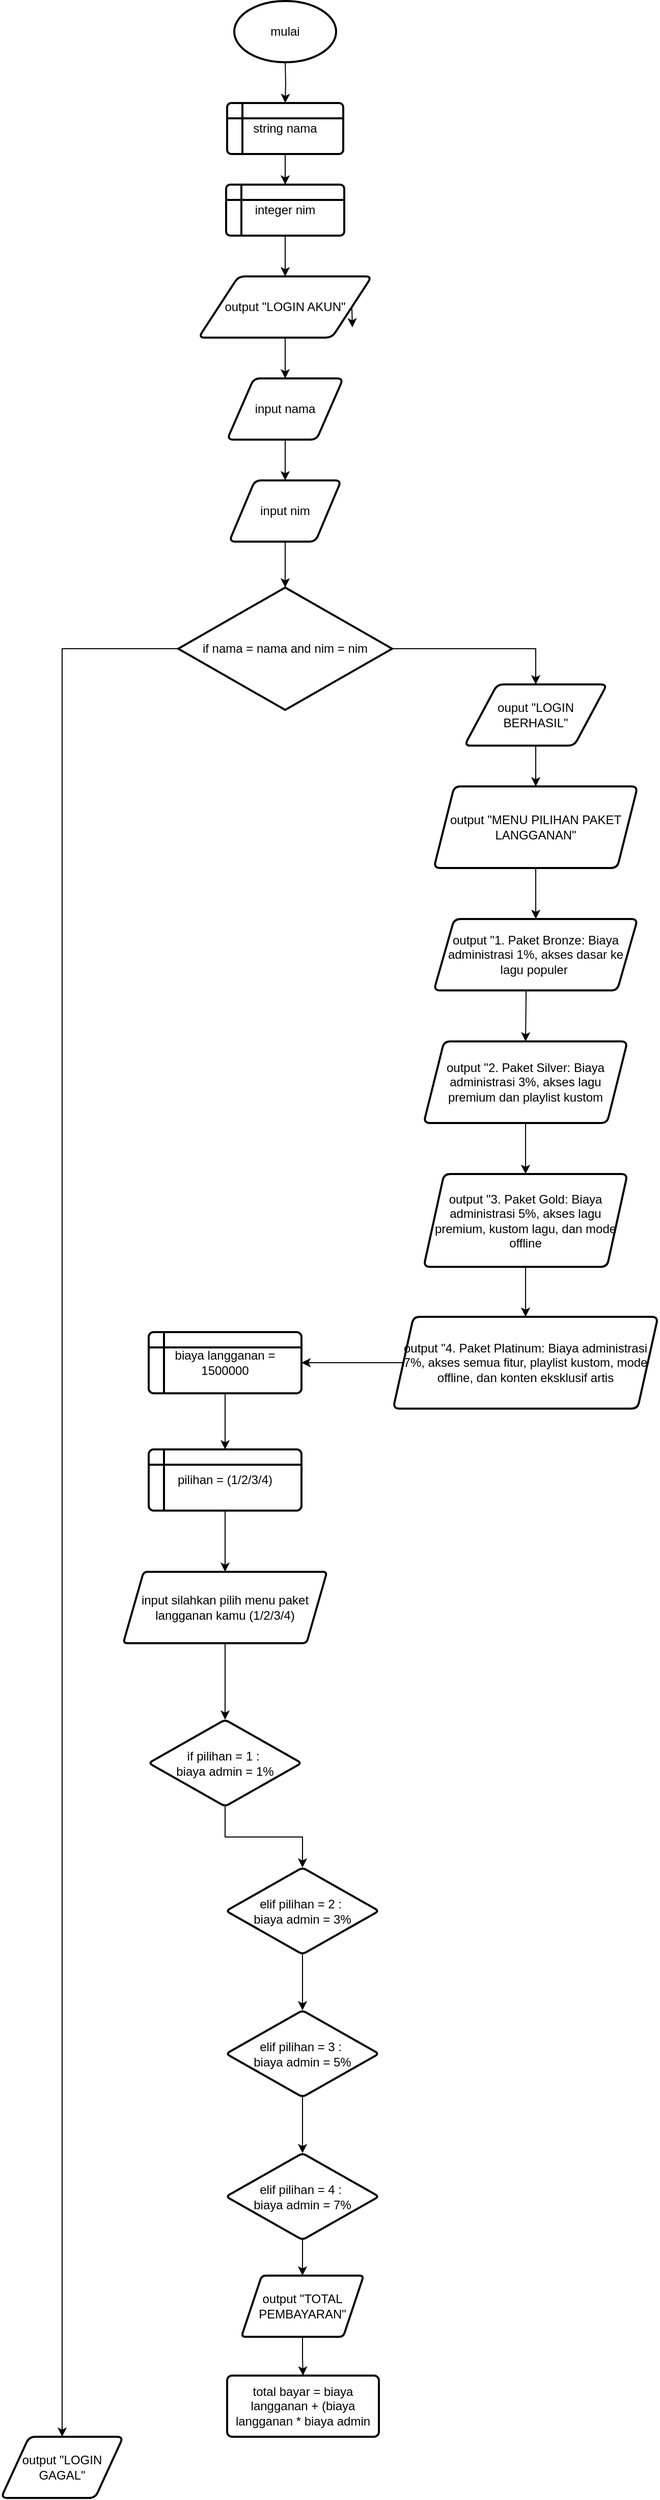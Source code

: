 <mxfile version="28.2.5">
  <diagram name="Halaman-1" id="0sABe5sLsfMhSVW2w9o6">
    <mxGraphModel dx="872" dy="465" grid="1" gridSize="10" guides="1" tooltips="1" connect="1" arrows="1" fold="1" page="1" pageScale="1" pageWidth="827" pageHeight="1169" math="0" shadow="0">
      <root>
        <mxCell id="0" />
        <mxCell id="1" parent="0" />
        <mxCell id="7HKcrPBWrBx7cxBksLMP-6" value="" style="edgeStyle=orthogonalEdgeStyle;rounded=0;orthogonalLoop=1;jettySize=auto;html=1;labelBackgroundColor=none;fontColor=default;" edge="1" parent="1">
          <mxGeometry relative="1" as="geometry">
            <mxPoint x="414" y="70" as="sourcePoint" />
            <mxPoint x="414" y="110" as="targetPoint" />
          </mxGeometry>
        </mxCell>
        <mxCell id="7HKcrPBWrBx7cxBksLMP-23" value="mulai" style="strokeWidth=2;html=1;shape=mxgraph.flowchart.start_1;whiteSpace=wrap;" vertex="1" parent="1">
          <mxGeometry x="364" y="10" width="100" height="60" as="geometry" />
        </mxCell>
        <mxCell id="7HKcrPBWrBx7cxBksLMP-25" style="edgeStyle=orthogonalEdgeStyle;rounded=0;orthogonalLoop=1;jettySize=auto;html=1;exitX=1;exitY=0.5;exitDx=0;exitDy=0;" edge="1" parent="1" source="7HKcrPBWrBx7cxBksLMP-24">
          <mxGeometry relative="1" as="geometry">
            <mxPoint x="480" y="330" as="targetPoint" />
          </mxGeometry>
        </mxCell>
        <mxCell id="7HKcrPBWrBx7cxBksLMP-33" value="" style="edgeStyle=orthogonalEdgeStyle;rounded=0;orthogonalLoop=1;jettySize=auto;html=1;" edge="1" parent="1" source="7HKcrPBWrBx7cxBksLMP-24" target="7HKcrPBWrBx7cxBksLMP-32">
          <mxGeometry relative="1" as="geometry" />
        </mxCell>
        <mxCell id="7HKcrPBWrBx7cxBksLMP-24" value="output &quot;LOGIN AKUN&quot;" style="shape=parallelogram;html=1;strokeWidth=2;perimeter=parallelogramPerimeter;whiteSpace=wrap;rounded=1;arcSize=12;size=0.23;" vertex="1" parent="1">
          <mxGeometry x="329" y="280" width="170" height="60" as="geometry" />
        </mxCell>
        <mxCell id="7HKcrPBWrBx7cxBksLMP-29" value="" style="edgeStyle=orthogonalEdgeStyle;rounded=0;orthogonalLoop=1;jettySize=auto;html=1;" edge="1" parent="1" source="7HKcrPBWrBx7cxBksLMP-26" target="7HKcrPBWrBx7cxBksLMP-27">
          <mxGeometry relative="1" as="geometry" />
        </mxCell>
        <mxCell id="7HKcrPBWrBx7cxBksLMP-26" value="string nama" style="shape=internalStorage;whiteSpace=wrap;html=1;dx=15;dy=15;rounded=1;arcSize=8;strokeWidth=2;" vertex="1" parent="1">
          <mxGeometry x="357" y="110" width="114" height="50" as="geometry" />
        </mxCell>
        <mxCell id="7HKcrPBWrBx7cxBksLMP-30" value="" style="edgeStyle=orthogonalEdgeStyle;rounded=0;orthogonalLoop=1;jettySize=auto;html=1;" edge="1" parent="1" source="7HKcrPBWrBx7cxBksLMP-27" target="7HKcrPBWrBx7cxBksLMP-24">
          <mxGeometry relative="1" as="geometry" />
        </mxCell>
        <mxCell id="7HKcrPBWrBx7cxBksLMP-27" value="integer nim" style="shape=internalStorage;whiteSpace=wrap;html=1;dx=15;dy=15;rounded=1;arcSize=8;strokeWidth=2;" vertex="1" parent="1">
          <mxGeometry x="356" y="190" width="116" height="50" as="geometry" />
        </mxCell>
        <mxCell id="7HKcrPBWrBx7cxBksLMP-38" value="" style="edgeStyle=orthogonalEdgeStyle;rounded=0;orthogonalLoop=1;jettySize=auto;html=1;" edge="1" parent="1" source="7HKcrPBWrBx7cxBksLMP-31" target="7HKcrPBWrBx7cxBksLMP-37">
          <mxGeometry relative="1" as="geometry" />
        </mxCell>
        <mxCell id="7HKcrPBWrBx7cxBksLMP-31" value="input nim" style="shape=parallelogram;html=1;strokeWidth=2;perimeter=parallelogramPerimeter;whiteSpace=wrap;rounded=1;arcSize=12;size=0.23;" vertex="1" parent="1">
          <mxGeometry x="359" y="480" width="110" height="60" as="geometry" />
        </mxCell>
        <mxCell id="7HKcrPBWrBx7cxBksLMP-34" value="" style="edgeStyle=orthogonalEdgeStyle;rounded=0;orthogonalLoop=1;jettySize=auto;html=1;" edge="1" parent="1" source="7HKcrPBWrBx7cxBksLMP-32" target="7HKcrPBWrBx7cxBksLMP-31">
          <mxGeometry relative="1" as="geometry" />
        </mxCell>
        <mxCell id="7HKcrPBWrBx7cxBksLMP-32" value="input nama" style="shape=parallelogram;html=1;strokeWidth=2;perimeter=parallelogramPerimeter;whiteSpace=wrap;rounded=1;arcSize=12;size=0.23;" vertex="1" parent="1">
          <mxGeometry x="357" y="380" width="114" height="60" as="geometry" />
        </mxCell>
        <mxCell id="7HKcrPBWrBx7cxBksLMP-91" style="edgeStyle=orthogonalEdgeStyle;rounded=0;orthogonalLoop=1;jettySize=auto;html=1;exitX=0;exitY=0.5;exitDx=0;exitDy=0;exitPerimeter=0;entryX=0.5;entryY=0;entryDx=0;entryDy=0;" edge="1" parent="1" source="7HKcrPBWrBx7cxBksLMP-37" target="7HKcrPBWrBx7cxBksLMP-90">
          <mxGeometry relative="1" as="geometry" />
        </mxCell>
        <mxCell id="7HKcrPBWrBx7cxBksLMP-96" style="edgeStyle=orthogonalEdgeStyle;rounded=0;orthogonalLoop=1;jettySize=auto;html=1;exitX=1;exitY=0.5;exitDx=0;exitDy=0;exitPerimeter=0;entryX=0.5;entryY=0;entryDx=0;entryDy=0;" edge="1" parent="1" source="7HKcrPBWrBx7cxBksLMP-37" target="7HKcrPBWrBx7cxBksLMP-39">
          <mxGeometry relative="1" as="geometry" />
        </mxCell>
        <mxCell id="7HKcrPBWrBx7cxBksLMP-37" value="if nama = nama and nim = nim" style="strokeWidth=2;html=1;shape=mxgraph.flowchart.decision;whiteSpace=wrap;" vertex="1" parent="1">
          <mxGeometry x="309" y="585" width="210" height="120" as="geometry" />
        </mxCell>
        <mxCell id="7HKcrPBWrBx7cxBksLMP-47" value="" style="edgeStyle=orthogonalEdgeStyle;rounded=0;orthogonalLoop=1;jettySize=auto;html=1;" edge="1" parent="1" source="7HKcrPBWrBx7cxBksLMP-39" target="7HKcrPBWrBx7cxBksLMP-46">
          <mxGeometry relative="1" as="geometry" />
        </mxCell>
        <mxCell id="7HKcrPBWrBx7cxBksLMP-39" value="ouput &quot;LOGIN BERHASIL&quot;" style="shape=parallelogram;html=1;strokeWidth=2;perimeter=parallelogramPerimeter;whiteSpace=wrap;rounded=1;arcSize=12;size=0.23;align=center;fontStyle=0" vertex="1" parent="1">
          <mxGeometry x="590" y="680" width="140" height="60" as="geometry" />
        </mxCell>
        <mxCell id="7HKcrPBWrBx7cxBksLMP-56" value="" style="edgeStyle=orthogonalEdgeStyle;rounded=0;orthogonalLoop=1;jettySize=auto;html=1;" edge="1" parent="1" source="7HKcrPBWrBx7cxBksLMP-46" target="7HKcrPBWrBx7cxBksLMP-55">
          <mxGeometry relative="1" as="geometry" />
        </mxCell>
        <mxCell id="7HKcrPBWrBx7cxBksLMP-46" value="output &quot;MENU PILIHAN PAKET LANGGANAN&quot;" style="shape=parallelogram;perimeter=parallelogramPerimeter;whiteSpace=wrap;html=1;fixedSize=1;strokeWidth=2;rounded=1;arcSize=12;fontStyle=0;" vertex="1" parent="1">
          <mxGeometry x="560" y="780" width="200" height="80" as="geometry" />
        </mxCell>
        <mxCell id="7HKcrPBWrBx7cxBksLMP-53" value="" style="edgeStyle=orthogonalEdgeStyle;rounded=0;orthogonalLoop=1;jettySize=auto;html=1;" edge="1" parent="1" target="7HKcrPBWrBx7cxBksLMP-52">
          <mxGeometry relative="1" as="geometry">
            <mxPoint x="650" y="940" as="sourcePoint" />
          </mxGeometry>
        </mxCell>
        <mxCell id="7HKcrPBWrBx7cxBksLMP-60" value="" style="edgeStyle=orthogonalEdgeStyle;rounded=0;orthogonalLoop=1;jettySize=auto;html=1;" edge="1" parent="1" source="7HKcrPBWrBx7cxBksLMP-52" target="7HKcrPBWrBx7cxBksLMP-59">
          <mxGeometry relative="1" as="geometry" />
        </mxCell>
        <mxCell id="7HKcrPBWrBx7cxBksLMP-52" value="output &quot;2. Paket Silver: Biaya administrasi 3%, akses lagu premium dan playlist kustom" style="shape=parallelogram;perimeter=parallelogramPerimeter;whiteSpace=wrap;html=1;fixedSize=1;strokeWidth=2;rounded=1;arcSize=12;" vertex="1" parent="1">
          <mxGeometry x="550" y="1030" width="200" height="80" as="geometry" />
        </mxCell>
        <mxCell id="7HKcrPBWrBx7cxBksLMP-55" value="output &quot;1. Paket Bronze: Biaya administrasi 1%, akses dasar ke lagu populer&amp;nbsp;" style="shape=parallelogram;perimeter=parallelogramPerimeter;whiteSpace=wrap;html=1;fixedSize=1;strokeWidth=2;rounded=1;arcSize=12;fontStyle=0;" vertex="1" parent="1">
          <mxGeometry x="560" y="910" width="200" height="70" as="geometry" />
        </mxCell>
        <mxCell id="7HKcrPBWrBx7cxBksLMP-62" value="" style="edgeStyle=orthogonalEdgeStyle;rounded=0;orthogonalLoop=1;jettySize=auto;html=1;" edge="1" parent="1" source="7HKcrPBWrBx7cxBksLMP-59" target="7HKcrPBWrBx7cxBksLMP-61">
          <mxGeometry relative="1" as="geometry" />
        </mxCell>
        <mxCell id="7HKcrPBWrBx7cxBksLMP-59" value="output &quot;3. Paket Gold: Biaya administrasi 5%, akses lagu premium, kustom lagu, dan mode offline" style="shape=parallelogram;perimeter=parallelogramPerimeter;whiteSpace=wrap;html=1;fixedSize=1;strokeWidth=2;rounded=1;arcSize=12;" vertex="1" parent="1">
          <mxGeometry x="550" y="1160" width="200" height="91" as="geometry" />
        </mxCell>
        <mxCell id="7HKcrPBWrBx7cxBksLMP-71" style="edgeStyle=orthogonalEdgeStyle;rounded=0;orthogonalLoop=1;jettySize=auto;html=1;exitX=0;exitY=0.5;exitDx=0;exitDy=0;entryX=1;entryY=0.5;entryDx=0;entryDy=0;" edge="1" parent="1" source="7HKcrPBWrBx7cxBksLMP-61" target="7HKcrPBWrBx7cxBksLMP-70">
          <mxGeometry relative="1" as="geometry" />
        </mxCell>
        <mxCell id="7HKcrPBWrBx7cxBksLMP-61" value="output &quot;4. Paket Platinum: Biaya administrasi 7%, akses semua fitur, playlist kustom, mode offline, dan konten eksklusif artis" style="shape=parallelogram;perimeter=parallelogramPerimeter;whiteSpace=wrap;html=1;fixedSize=1;strokeWidth=2;rounded=1;arcSize=12;" vertex="1" parent="1">
          <mxGeometry x="520" y="1300" width="260" height="90" as="geometry" />
        </mxCell>
        <mxCell id="7HKcrPBWrBx7cxBksLMP-73" value="" style="edgeStyle=orthogonalEdgeStyle;rounded=0;orthogonalLoop=1;jettySize=auto;html=1;" edge="1" parent="1" source="7HKcrPBWrBx7cxBksLMP-70" target="7HKcrPBWrBx7cxBksLMP-72">
          <mxGeometry relative="1" as="geometry" />
        </mxCell>
        <mxCell id="7HKcrPBWrBx7cxBksLMP-70" value="biaya langganan = 1500000" style="shape=internalStorage;whiteSpace=wrap;html=1;dx=15;dy=15;rounded=1;arcSize=8;strokeWidth=2;" vertex="1" parent="1">
          <mxGeometry x="280" y="1315" width="150" height="60" as="geometry" />
        </mxCell>
        <mxCell id="7HKcrPBWrBx7cxBksLMP-75" value="" style="edgeStyle=orthogonalEdgeStyle;rounded=0;orthogonalLoop=1;jettySize=auto;html=1;" edge="1" parent="1" source="7HKcrPBWrBx7cxBksLMP-72" target="7HKcrPBWrBx7cxBksLMP-74">
          <mxGeometry relative="1" as="geometry" />
        </mxCell>
        <mxCell id="7HKcrPBWrBx7cxBksLMP-72" value="pilihan = (1/2/3/4)" style="shape=internalStorage;whiteSpace=wrap;html=1;dx=15;dy=15;rounded=1;arcSize=8;strokeWidth=2;" vertex="1" parent="1">
          <mxGeometry x="280" y="1430" width="150" height="60" as="geometry" />
        </mxCell>
        <mxCell id="7HKcrPBWrBx7cxBksLMP-77" value="" style="edgeStyle=orthogonalEdgeStyle;rounded=0;orthogonalLoop=1;jettySize=auto;html=1;" edge="1" parent="1" source="7HKcrPBWrBx7cxBksLMP-74" target="7HKcrPBWrBx7cxBksLMP-76">
          <mxGeometry relative="1" as="geometry" />
        </mxCell>
        <mxCell id="7HKcrPBWrBx7cxBksLMP-74" value="input silahkan pilih menu paket langganan kamu (1/2/3/4)" style="shape=parallelogram;perimeter=parallelogramPerimeter;whiteSpace=wrap;html=1;fixedSize=1;rounded=1;arcSize=8;strokeWidth=2;" vertex="1" parent="1">
          <mxGeometry x="255" y="1550" width="200" height="70" as="geometry" />
        </mxCell>
        <mxCell id="7HKcrPBWrBx7cxBksLMP-79" value="" style="edgeStyle=orthogonalEdgeStyle;rounded=0;orthogonalLoop=1;jettySize=auto;html=1;" edge="1" parent="1" source="7HKcrPBWrBx7cxBksLMP-76" target="7HKcrPBWrBx7cxBksLMP-78">
          <mxGeometry relative="1" as="geometry" />
        </mxCell>
        <mxCell id="7HKcrPBWrBx7cxBksLMP-76" value="if pilihan = 1 :&amp;nbsp;&lt;div&gt;biaya admin = 1%&lt;/div&gt;" style="rhombus;whiteSpace=wrap;html=1;rounded=1;arcSize=8;strokeWidth=2;" vertex="1" parent="1">
          <mxGeometry x="280" y="1695" width="150" height="85" as="geometry" />
        </mxCell>
        <mxCell id="7HKcrPBWrBx7cxBksLMP-81" value="" style="edgeStyle=orthogonalEdgeStyle;rounded=0;orthogonalLoop=1;jettySize=auto;html=1;" edge="1" parent="1" source="7HKcrPBWrBx7cxBksLMP-78" target="7HKcrPBWrBx7cxBksLMP-80">
          <mxGeometry relative="1" as="geometry" />
        </mxCell>
        <mxCell id="7HKcrPBWrBx7cxBksLMP-78" value="elif pilihan = 2 :&amp;nbsp;&lt;div&gt;biaya admin = 3%&lt;/div&gt;" style="rhombus;whiteSpace=wrap;html=1;rounded=1;arcSize=8;strokeWidth=2;" vertex="1" parent="1">
          <mxGeometry x="356" y="1840" width="150" height="85" as="geometry" />
        </mxCell>
        <mxCell id="7HKcrPBWrBx7cxBksLMP-83" value="" style="edgeStyle=orthogonalEdgeStyle;rounded=0;orthogonalLoop=1;jettySize=auto;html=1;" edge="1" parent="1" source="7HKcrPBWrBx7cxBksLMP-80" target="7HKcrPBWrBx7cxBksLMP-82">
          <mxGeometry relative="1" as="geometry" />
        </mxCell>
        <mxCell id="7HKcrPBWrBx7cxBksLMP-80" value="elif pilihan = 3 :&amp;nbsp;&lt;div&gt;biaya admin = 5%&lt;/div&gt;" style="rhombus;whiteSpace=wrap;html=1;rounded=1;arcSize=8;strokeWidth=2;" vertex="1" parent="1">
          <mxGeometry x="356" y="1980" width="150" height="85" as="geometry" />
        </mxCell>
        <mxCell id="7HKcrPBWrBx7cxBksLMP-85" value="" style="edgeStyle=orthogonalEdgeStyle;rounded=0;orthogonalLoop=1;jettySize=auto;html=1;" edge="1" parent="1" source="7HKcrPBWrBx7cxBksLMP-82" target="7HKcrPBWrBx7cxBksLMP-84">
          <mxGeometry relative="1" as="geometry" />
        </mxCell>
        <mxCell id="7HKcrPBWrBx7cxBksLMP-82" value="elif pilihan = 4 :&amp;nbsp;&lt;div&gt;biaya admin = 7%&lt;/div&gt;" style="rhombus;whiteSpace=wrap;html=1;rounded=1;arcSize=8;strokeWidth=2;" vertex="1" parent="1">
          <mxGeometry x="356" y="2120" width="150" height="85" as="geometry" />
        </mxCell>
        <mxCell id="7HKcrPBWrBx7cxBksLMP-95" value="" style="edgeStyle=orthogonalEdgeStyle;rounded=0;orthogonalLoop=1;jettySize=auto;html=1;" edge="1" parent="1" source="7HKcrPBWrBx7cxBksLMP-84" target="7HKcrPBWrBx7cxBksLMP-94">
          <mxGeometry relative="1" as="geometry" />
        </mxCell>
        <mxCell id="7HKcrPBWrBx7cxBksLMP-84" value="output &quot;TOTAL PEMBAYARAN&quot;" style="shape=parallelogram;perimeter=parallelogramPerimeter;whiteSpace=wrap;html=1;fixedSize=1;rounded=1;arcSize=8;strokeWidth=2;" vertex="1" parent="1">
          <mxGeometry x="371" y="2240" width="120" height="60" as="geometry" />
        </mxCell>
        <mxCell id="7HKcrPBWrBx7cxBksLMP-90" value="output &quot;LOGIN GAGAL&quot;" style="shape=parallelogram;html=1;strokeWidth=2;perimeter=parallelogramPerimeter;whiteSpace=wrap;rounded=1;arcSize=12;size=0.23;" vertex="1" parent="1">
          <mxGeometry x="135" y="2398" width="120" height="60" as="geometry" />
        </mxCell>
        <mxCell id="7HKcrPBWrBx7cxBksLMP-94" value="total bayar = biaya langganan + (biaya langganan * biaya admin" style="rounded=1;whiteSpace=wrap;html=1;arcSize=8;strokeWidth=2;" vertex="1" parent="1">
          <mxGeometry x="357" y="2338" width="149" height="60" as="geometry" />
        </mxCell>
      </root>
    </mxGraphModel>
  </diagram>
</mxfile>
